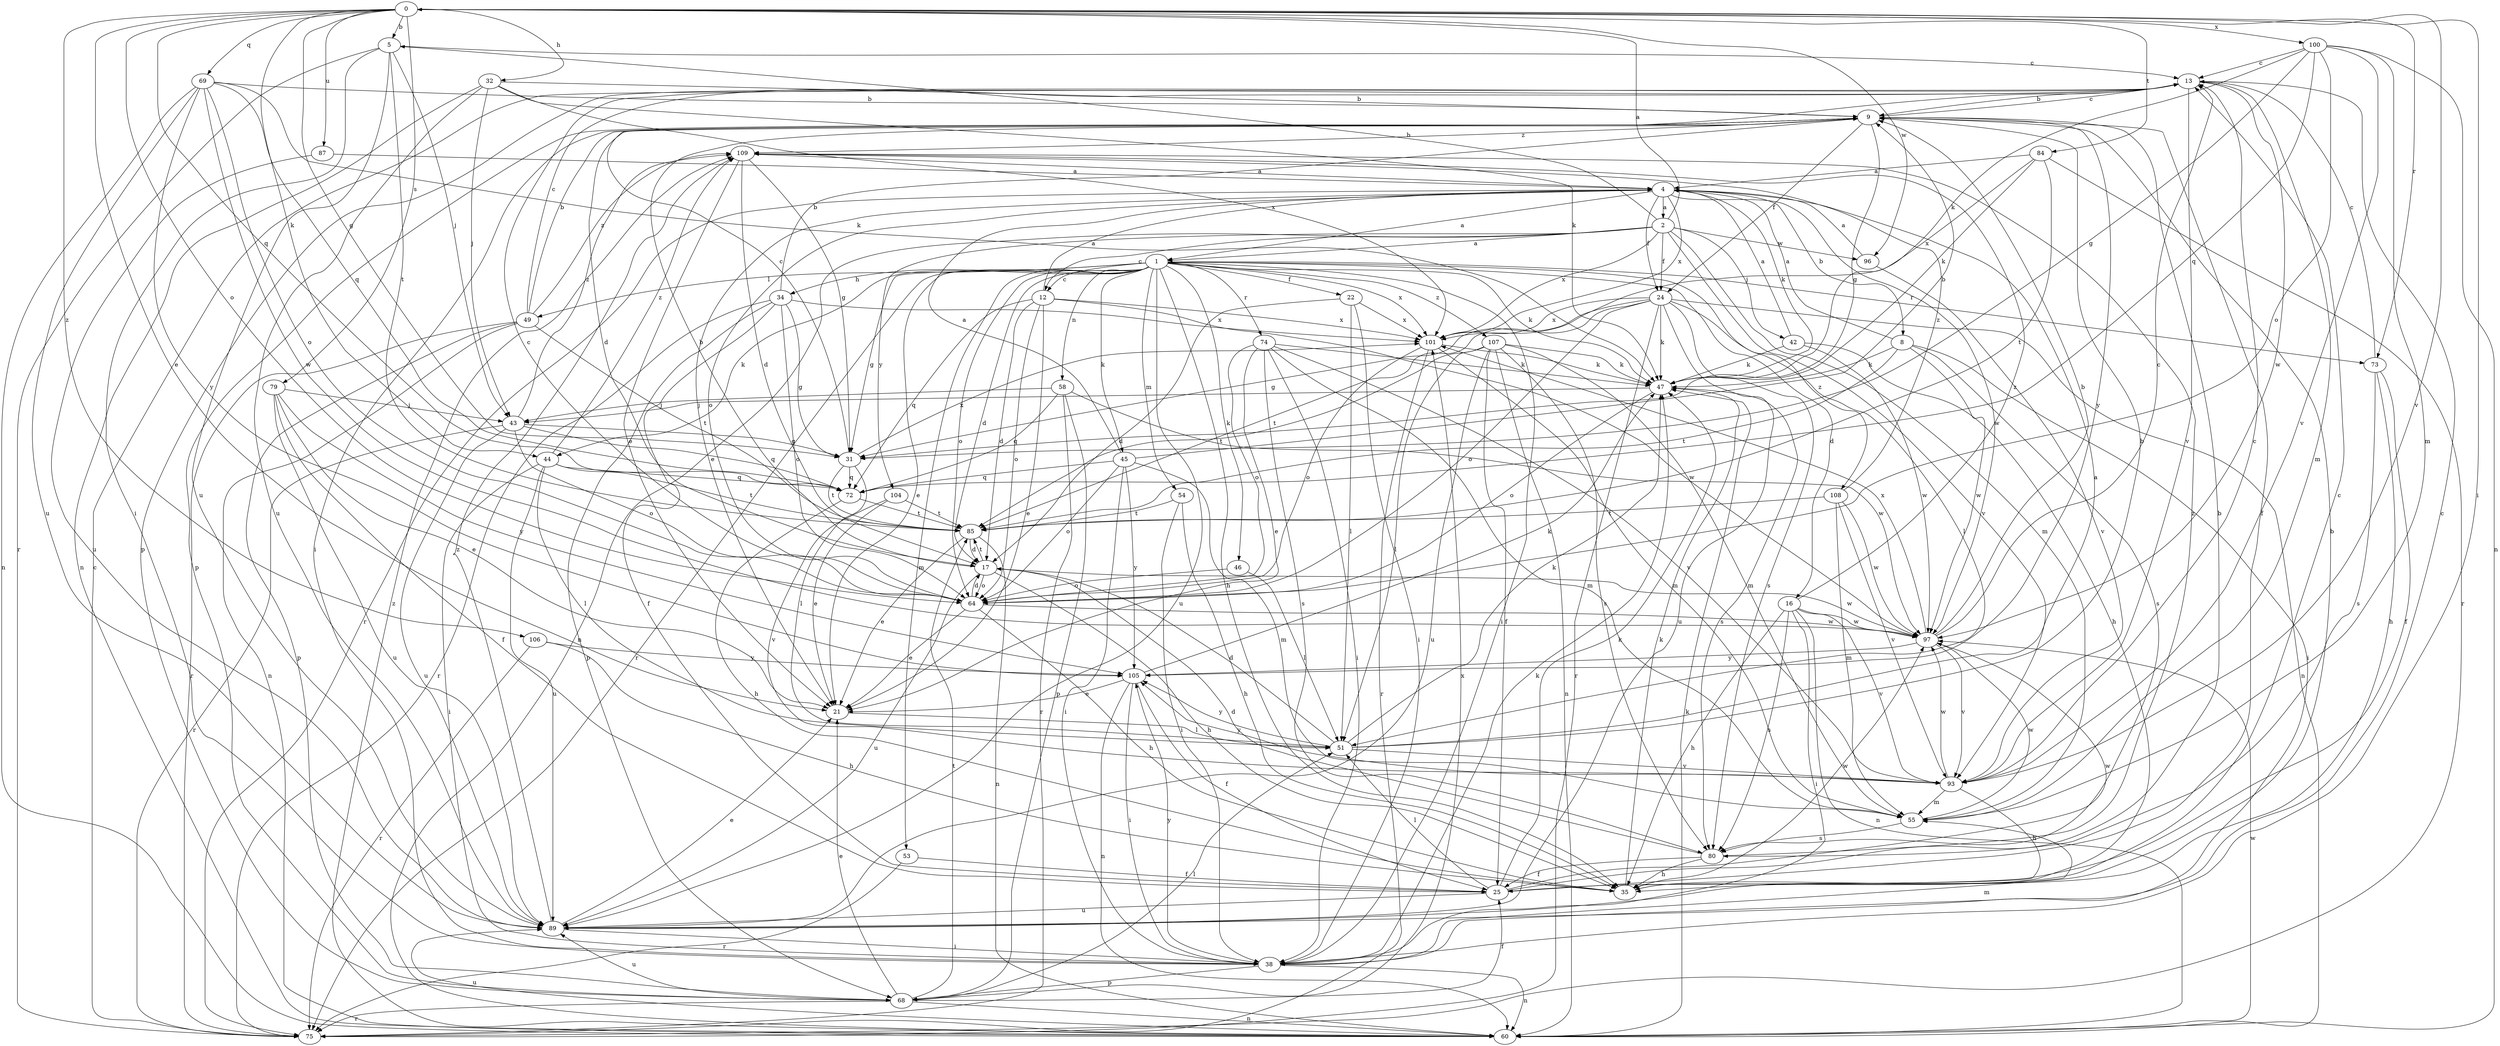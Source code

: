 strict digraph  {
0;
1;
2;
4;
5;
8;
9;
12;
13;
16;
17;
21;
22;
24;
25;
31;
32;
34;
35;
38;
42;
43;
44;
45;
46;
47;
49;
51;
53;
54;
55;
58;
60;
64;
68;
69;
72;
73;
74;
75;
79;
80;
84;
85;
87;
89;
93;
96;
97;
100;
101;
104;
105;
106;
107;
108;
109;
0 -> 5  [label=b];
0 -> 21  [label=e];
0 -> 31  [label=g];
0 -> 32  [label=h];
0 -> 38  [label=i];
0 -> 44  [label=k];
0 -> 64  [label=o];
0 -> 69  [label=q];
0 -> 72  [label=q];
0 -> 73  [label=r];
0 -> 79  [label=s];
0 -> 84  [label=t];
0 -> 87  [label=u];
0 -> 93  [label=v];
0 -> 96  [label=w];
0 -> 100  [label=x];
0 -> 106  [label=z];
1 -> 12  [label=c];
1 -> 16  [label=d];
1 -> 17  [label=d];
1 -> 21  [label=e];
1 -> 22  [label=f];
1 -> 31  [label=g];
1 -> 34  [label=h];
1 -> 35  [label=h];
1 -> 38  [label=i];
1 -> 44  [label=k];
1 -> 45  [label=k];
1 -> 46  [label=k];
1 -> 47  [label=k];
1 -> 49  [label=l];
1 -> 53  [label=m];
1 -> 54  [label=m];
1 -> 58  [label=n];
1 -> 64  [label=o];
1 -> 73  [label=r];
1 -> 74  [label=r];
1 -> 75  [label=r];
1 -> 89  [label=u];
1 -> 101  [label=x];
1 -> 107  [label=z];
1 -> 108  [label=z];
2 -> 0  [label=a];
2 -> 1  [label=a];
2 -> 5  [label=b];
2 -> 12  [label=c];
2 -> 24  [label=f];
2 -> 42  [label=j];
2 -> 55  [label=m];
2 -> 60  [label=n];
2 -> 93  [label=v];
2 -> 96  [label=w];
2 -> 101  [label=x];
2 -> 104  [label=y];
4 -> 1  [label=a];
4 -> 2  [label=a];
4 -> 8  [label=b];
4 -> 21  [label=e];
4 -> 24  [label=f];
4 -> 47  [label=k];
4 -> 64  [label=o];
4 -> 75  [label=r];
4 -> 97  [label=w];
4 -> 101  [label=x];
5 -> 13  [label=c];
5 -> 38  [label=i];
5 -> 43  [label=j];
5 -> 75  [label=r];
5 -> 85  [label=t];
5 -> 89  [label=u];
8 -> 4  [label=a];
8 -> 38  [label=i];
8 -> 47  [label=k];
8 -> 80  [label=s];
8 -> 85  [label=t];
8 -> 97  [label=w];
9 -> 13  [label=c];
9 -> 17  [label=d];
9 -> 24  [label=f];
9 -> 25  [label=f];
9 -> 31  [label=g];
9 -> 38  [label=i];
9 -> 68  [label=p];
9 -> 105  [label=y];
9 -> 109  [label=z];
12 -> 4  [label=a];
12 -> 17  [label=d];
12 -> 21  [label=e];
12 -> 64  [label=o];
12 -> 72  [label=q];
12 -> 97  [label=w];
12 -> 101  [label=x];
13 -> 9  [label=b];
13 -> 55  [label=m];
13 -> 68  [label=p];
13 -> 93  [label=v];
13 -> 97  [label=w];
16 -> 35  [label=h];
16 -> 38  [label=i];
16 -> 60  [label=n];
16 -> 80  [label=s];
16 -> 93  [label=v];
16 -> 97  [label=w];
16 -> 109  [label=z];
17 -> 9  [label=b];
17 -> 35  [label=h];
17 -> 64  [label=o];
17 -> 85  [label=t];
17 -> 89  [label=u];
17 -> 97  [label=w];
21 -> 51  [label=l];
22 -> 17  [label=d];
22 -> 38  [label=i];
22 -> 51  [label=l];
22 -> 101  [label=x];
24 -> 31  [label=g];
24 -> 47  [label=k];
24 -> 51  [label=l];
24 -> 60  [label=n];
24 -> 64  [label=o];
24 -> 75  [label=r];
24 -> 80  [label=s];
24 -> 85  [label=t];
24 -> 89  [label=u];
24 -> 101  [label=x];
25 -> 9  [label=b];
25 -> 47  [label=k];
25 -> 51  [label=l];
25 -> 89  [label=u];
25 -> 97  [label=w];
31 -> 13  [label=c];
31 -> 51  [label=l];
31 -> 72  [label=q];
31 -> 85  [label=t];
31 -> 101  [label=x];
32 -> 9  [label=b];
32 -> 43  [label=j];
32 -> 47  [label=k];
32 -> 60  [label=n];
32 -> 89  [label=u];
32 -> 101  [label=x];
34 -> 9  [label=b];
34 -> 25  [label=f];
34 -> 31  [label=g];
34 -> 64  [label=o];
34 -> 68  [label=p];
34 -> 75  [label=r];
34 -> 101  [label=x];
35 -> 13  [label=c];
35 -> 47  [label=k];
35 -> 97  [label=w];
38 -> 47  [label=k];
38 -> 55  [label=m];
38 -> 60  [label=n];
38 -> 68  [label=p];
38 -> 105  [label=y];
42 -> 4  [label=a];
42 -> 35  [label=h];
42 -> 47  [label=k];
42 -> 97  [label=w];
43 -> 31  [label=g];
43 -> 64  [label=o];
43 -> 72  [label=q];
43 -> 75  [label=r];
43 -> 89  [label=u];
43 -> 109  [label=z];
44 -> 38  [label=i];
44 -> 51  [label=l];
44 -> 72  [label=q];
44 -> 85  [label=t];
44 -> 89  [label=u];
44 -> 109  [label=z];
45 -> 4  [label=a];
45 -> 9  [label=b];
45 -> 38  [label=i];
45 -> 55  [label=m];
45 -> 64  [label=o];
45 -> 72  [label=q];
45 -> 105  [label=y];
46 -> 51  [label=l];
46 -> 64  [label=o];
47 -> 43  [label=j];
47 -> 64  [label=o];
47 -> 80  [label=s];
49 -> 9  [label=b];
49 -> 13  [label=c];
49 -> 60  [label=n];
49 -> 68  [label=p];
49 -> 75  [label=r];
49 -> 85  [label=t];
49 -> 109  [label=z];
51 -> 4  [label=a];
51 -> 9  [label=b];
51 -> 17  [label=d];
51 -> 47  [label=k];
51 -> 93  [label=v];
51 -> 105  [label=y];
53 -> 25  [label=f];
53 -> 75  [label=r];
54 -> 35  [label=h];
54 -> 38  [label=i];
54 -> 85  [label=t];
55 -> 80  [label=s];
55 -> 97  [label=w];
58 -> 43  [label=j];
58 -> 68  [label=p];
58 -> 72  [label=q];
58 -> 75  [label=r];
58 -> 97  [label=w];
60 -> 47  [label=k];
60 -> 89  [label=u];
60 -> 97  [label=w];
60 -> 109  [label=z];
64 -> 13  [label=c];
64 -> 17  [label=d];
64 -> 21  [label=e];
64 -> 35  [label=h];
64 -> 97  [label=w];
68 -> 21  [label=e];
68 -> 25  [label=f];
68 -> 51  [label=l];
68 -> 60  [label=n];
68 -> 75  [label=r];
68 -> 85  [label=t];
68 -> 89  [label=u];
68 -> 101  [label=x];
69 -> 9  [label=b];
69 -> 47  [label=k];
69 -> 60  [label=n];
69 -> 64  [label=o];
69 -> 72  [label=q];
69 -> 89  [label=u];
69 -> 97  [label=w];
69 -> 105  [label=y];
72 -> 35  [label=h];
72 -> 85  [label=t];
73 -> 13  [label=c];
73 -> 25  [label=f];
73 -> 35  [label=h];
73 -> 80  [label=s];
74 -> 21  [label=e];
74 -> 38  [label=i];
74 -> 47  [label=k];
74 -> 55  [label=m];
74 -> 64  [label=o];
74 -> 80  [label=s];
74 -> 93  [label=v];
75 -> 13  [label=c];
79 -> 21  [label=e];
79 -> 25  [label=f];
79 -> 43  [label=j];
79 -> 89  [label=u];
79 -> 105  [label=y];
80 -> 17  [label=d];
80 -> 25  [label=f];
80 -> 35  [label=h];
80 -> 109  [label=z];
84 -> 4  [label=a];
84 -> 47  [label=k];
84 -> 75  [label=r];
84 -> 85  [label=t];
84 -> 101  [label=x];
85 -> 17  [label=d];
85 -> 21  [label=e];
85 -> 60  [label=n];
87 -> 4  [label=a];
87 -> 89  [label=u];
89 -> 9  [label=b];
89 -> 13  [label=c];
89 -> 21  [label=e];
89 -> 38  [label=i];
89 -> 109  [label=z];
93 -> 13  [label=c];
93 -> 35  [label=h];
93 -> 55  [label=m];
93 -> 97  [label=w];
93 -> 105  [label=y];
96 -> 4  [label=a];
96 -> 93  [label=v];
97 -> 9  [label=b];
97 -> 13  [label=c];
97 -> 93  [label=v];
97 -> 101  [label=x];
97 -> 105  [label=y];
100 -> 13  [label=c];
100 -> 31  [label=g];
100 -> 47  [label=k];
100 -> 55  [label=m];
100 -> 60  [label=n];
100 -> 64  [label=o];
100 -> 72  [label=q];
100 -> 93  [label=v];
101 -> 47  [label=k];
101 -> 55  [label=m];
101 -> 64  [label=o];
101 -> 75  [label=r];
104 -> 21  [label=e];
104 -> 85  [label=t];
104 -> 93  [label=v];
105 -> 21  [label=e];
105 -> 25  [label=f];
105 -> 38  [label=i];
105 -> 47  [label=k];
105 -> 60  [label=n];
106 -> 35  [label=h];
106 -> 75  [label=r];
106 -> 105  [label=y];
107 -> 25  [label=f];
107 -> 47  [label=k];
107 -> 51  [label=l];
107 -> 55  [label=m];
107 -> 60  [label=n];
107 -> 80  [label=s];
107 -> 85  [label=t];
107 -> 89  [label=u];
108 -> 55  [label=m];
108 -> 85  [label=t];
108 -> 93  [label=v];
108 -> 97  [label=w];
108 -> 109  [label=z];
109 -> 4  [label=a];
109 -> 17  [label=d];
109 -> 21  [label=e];
109 -> 31  [label=g];
}
